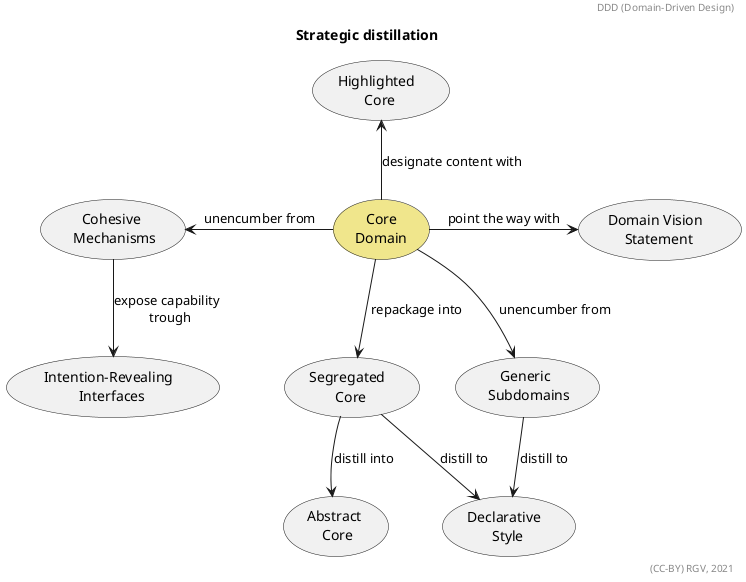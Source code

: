 @startuml
'https://plantuml.com/class-diagram
header DDD (Domain-Driven Design)
title Strategic distillation
allowmixing
'''''''''''''

usecase "Core\nDomain" as CD #khaki

    usecase "Domain Vision \n Statement" as DVS
    
    usecase "Highlighted \n Core" as HLC
    
    usecase "Segregated \n Core" as SC
        
        usecase "Abstract \n Core" as AC
            
    usecase "Generic \n Subdomains" as GS
    
        usecase "Declarative \n Style" as DS
    
    usecase "Cohesive \n Mechanisms" as CM
    
        usecase "Intention-Revealing \n Interfaces" as IRI
    
'''''''''''''

CD -r-> DVS : point the way with
CD -u-> HLC : designate content with
CD --> SC : repackage into
    SC --> AC : distill into
    SC --> DS: distill to
CD --> GS : unencumber from
    GS --> DS : distill to
CD -l-> CM : unencumber from
    CM --> IRI : expose capability \n trough

'''''''''''''
right footer (CC-BY) RGV, 2021
@enduml